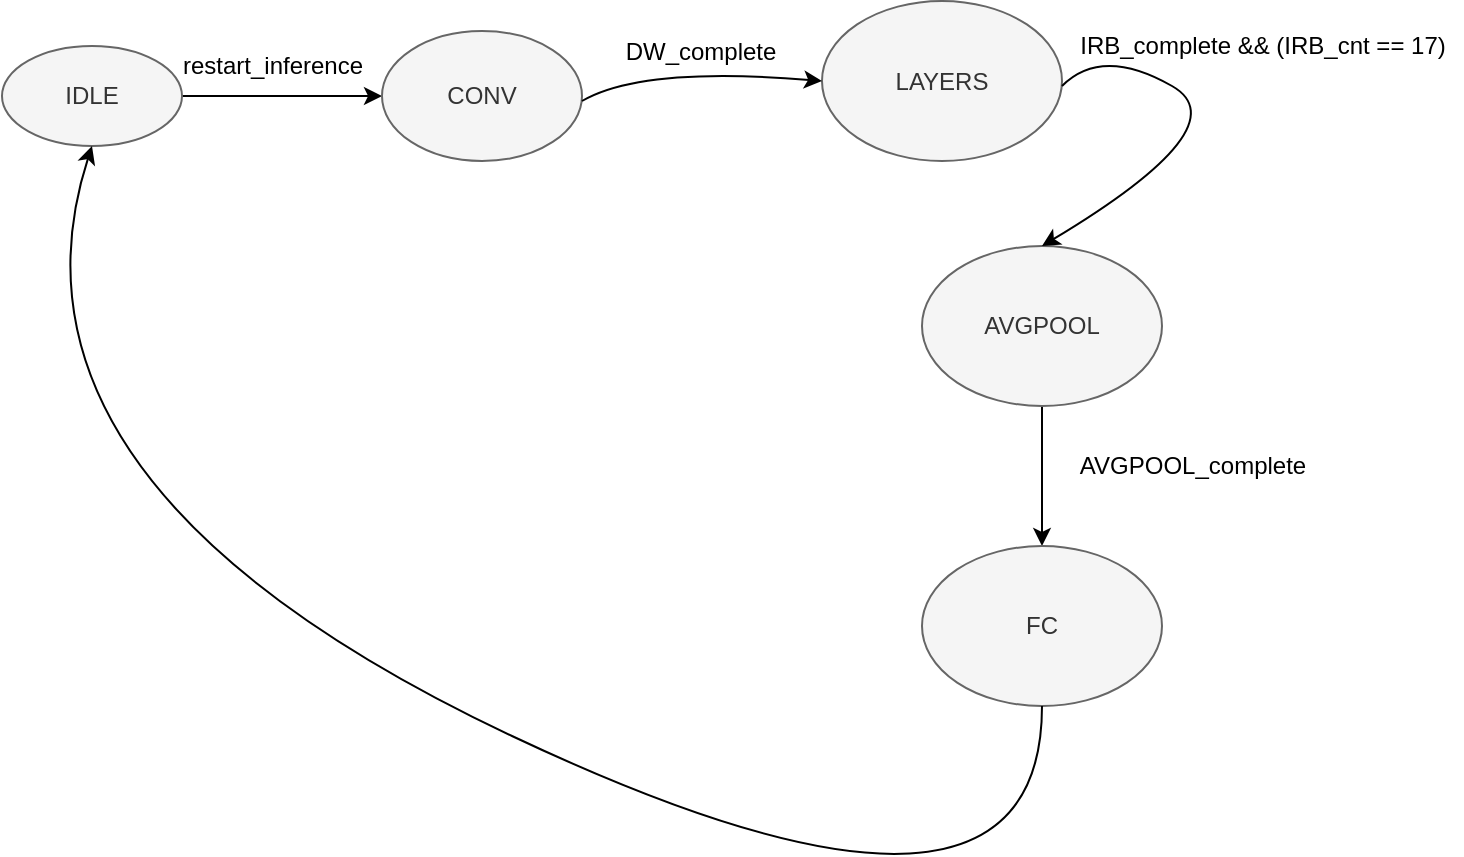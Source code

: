 <mxfile version="14.6.13" type="device"><diagram id="_I1V72D4frond9s1qHpK" name="Page-1"><mxGraphModel dx="1024" dy="592" grid="0" gridSize="10" guides="1" tooltips="1" connect="1" arrows="1" fold="1" page="1" pageScale="1" pageWidth="827" pageHeight="1169" math="0" shadow="0"><root><mxCell id="0"/><mxCell id="1" parent="0"/><mxCell id="qqq9_Zj4DTkuS9Best6p-4" style="edgeStyle=orthogonalEdgeStyle;rounded=0;orthogonalLoop=1;jettySize=auto;html=1;exitX=1;exitY=0.5;exitDx=0;exitDy=0;entryX=0;entryY=0.5;entryDx=0;entryDy=0;" edge="1" parent="1" source="qqq9_Zj4DTkuS9Best6p-2" target="qqq9_Zj4DTkuS9Best6p-3"><mxGeometry relative="1" as="geometry"/></mxCell><mxCell id="qqq9_Zj4DTkuS9Best6p-2" value="IDLE" style="ellipse;whiteSpace=wrap;html=1;fillColor=#f5f5f5;strokeColor=#666666;fontColor=#333333;" vertex="1" parent="1"><mxGeometry x="110" y="70" width="90" height="50" as="geometry"/></mxCell><mxCell id="qqq9_Zj4DTkuS9Best6p-3" value="CONV" style="ellipse;whiteSpace=wrap;html=1;fillColor=#f5f5f5;strokeColor=#666666;fontColor=#333333;" vertex="1" parent="1"><mxGeometry x="300" y="62.5" width="100" height="65" as="geometry"/></mxCell><mxCell id="qqq9_Zj4DTkuS9Best6p-5" value="restart_inference" style="text;html=1;align=center;verticalAlign=middle;resizable=0;points=[];autosize=1;strokeColor=none;" vertex="1" parent="1"><mxGeometry x="190" y="70" width="110" height="20" as="geometry"/></mxCell><mxCell id="qqq9_Zj4DTkuS9Best6p-6" value="LAYERS" style="ellipse;whiteSpace=wrap;html=1;fillColor=#f5f5f5;strokeColor=#666666;fontColor=#333333;" vertex="1" parent="1"><mxGeometry x="520" y="47.5" width="120" height="80" as="geometry"/></mxCell><mxCell id="qqq9_Zj4DTkuS9Best6p-15" style="edgeStyle=orthogonalEdgeStyle;rounded=0;orthogonalLoop=1;jettySize=auto;html=1;exitX=0.5;exitY=1;exitDx=0;exitDy=0;entryX=0.5;entryY=0;entryDx=0;entryDy=0;" edge="1" parent="1" source="qqq9_Zj4DTkuS9Best6p-8" target="qqq9_Zj4DTkuS9Best6p-9"><mxGeometry relative="1" as="geometry"/></mxCell><mxCell id="qqq9_Zj4DTkuS9Best6p-8" value="AVGPOOL" style="ellipse;whiteSpace=wrap;html=1;fillColor=#f5f5f5;strokeColor=#666666;fontColor=#333333;" vertex="1" parent="1"><mxGeometry x="570" y="170" width="120" height="80" as="geometry"/></mxCell><mxCell id="qqq9_Zj4DTkuS9Best6p-9" value="FC" style="ellipse;whiteSpace=wrap;html=1;fillColor=#f5f5f5;strokeColor=#666666;fontColor=#333333;" vertex="1" parent="1"><mxGeometry x="570" y="320" width="120" height="80" as="geometry"/></mxCell><mxCell id="qqq9_Zj4DTkuS9Best6p-11" value="" style="curved=1;endArrow=classic;html=1;entryX=0;entryY=0.5;entryDx=0;entryDy=0;" edge="1" parent="1" target="qqq9_Zj4DTkuS9Best6p-6"><mxGeometry width="50" height="50" relative="1" as="geometry"><mxPoint x="400" y="97.5" as="sourcePoint"/><mxPoint x="450" y="47.5" as="targetPoint"/><Array as="points"><mxPoint x="430" y="80"/></Array></mxGeometry></mxCell><mxCell id="qqq9_Zj4DTkuS9Best6p-12" value="DW_complete" style="text;html=1;align=center;verticalAlign=middle;resizable=0;points=[];autosize=1;strokeColor=none;" vertex="1" parent="1"><mxGeometry x="414" y="62.5" width="90" height="20" as="geometry"/></mxCell><mxCell id="qqq9_Zj4DTkuS9Best6p-13" value="" style="curved=1;endArrow=classic;html=1;entryX=0.5;entryY=0;entryDx=0;entryDy=0;" edge="1" parent="1" target="qqq9_Zj4DTkuS9Best6p-8"><mxGeometry width="50" height="50" relative="1" as="geometry"><mxPoint x="640" y="90" as="sourcePoint"/><mxPoint x="710" y="40" as="targetPoint"/><Array as="points"><mxPoint x="660" y="70"/><mxPoint x="730" y="110"/></Array></mxGeometry></mxCell><mxCell id="qqq9_Zj4DTkuS9Best6p-14" value="IRB_complete &amp;amp;&amp;amp; (IRB_cnt == 17)" style="text;html=1;align=center;verticalAlign=middle;resizable=0;points=[];autosize=1;strokeColor=none;" vertex="1" parent="1"><mxGeometry x="640" y="60" width="200" height="20" as="geometry"/></mxCell><mxCell id="qqq9_Zj4DTkuS9Best6p-16" value="AVGPOOL_complete" style="text;html=1;align=center;verticalAlign=middle;resizable=0;points=[];autosize=1;strokeColor=none;" vertex="1" parent="1"><mxGeometry x="640" y="270" width="130" height="20" as="geometry"/></mxCell><mxCell id="qqq9_Zj4DTkuS9Best6p-18" value="" style="curved=1;endArrow=classic;html=1;exitX=0.5;exitY=1;exitDx=0;exitDy=0;entryX=0.5;entryY=1;entryDx=0;entryDy=0;" edge="1" parent="1" source="qqq9_Zj4DTkuS9Best6p-9" target="qqq9_Zj4DTkuS9Best6p-2"><mxGeometry width="50" height="50" relative="1" as="geometry"><mxPoint x="530" y="460" as="sourcePoint"/><mxPoint x="440" y="260" as="targetPoint"/><Array as="points"><mxPoint x="630" y="540"/><mxPoint x="100" y="290"/></Array></mxGeometry></mxCell></root></mxGraphModel></diagram></mxfile>